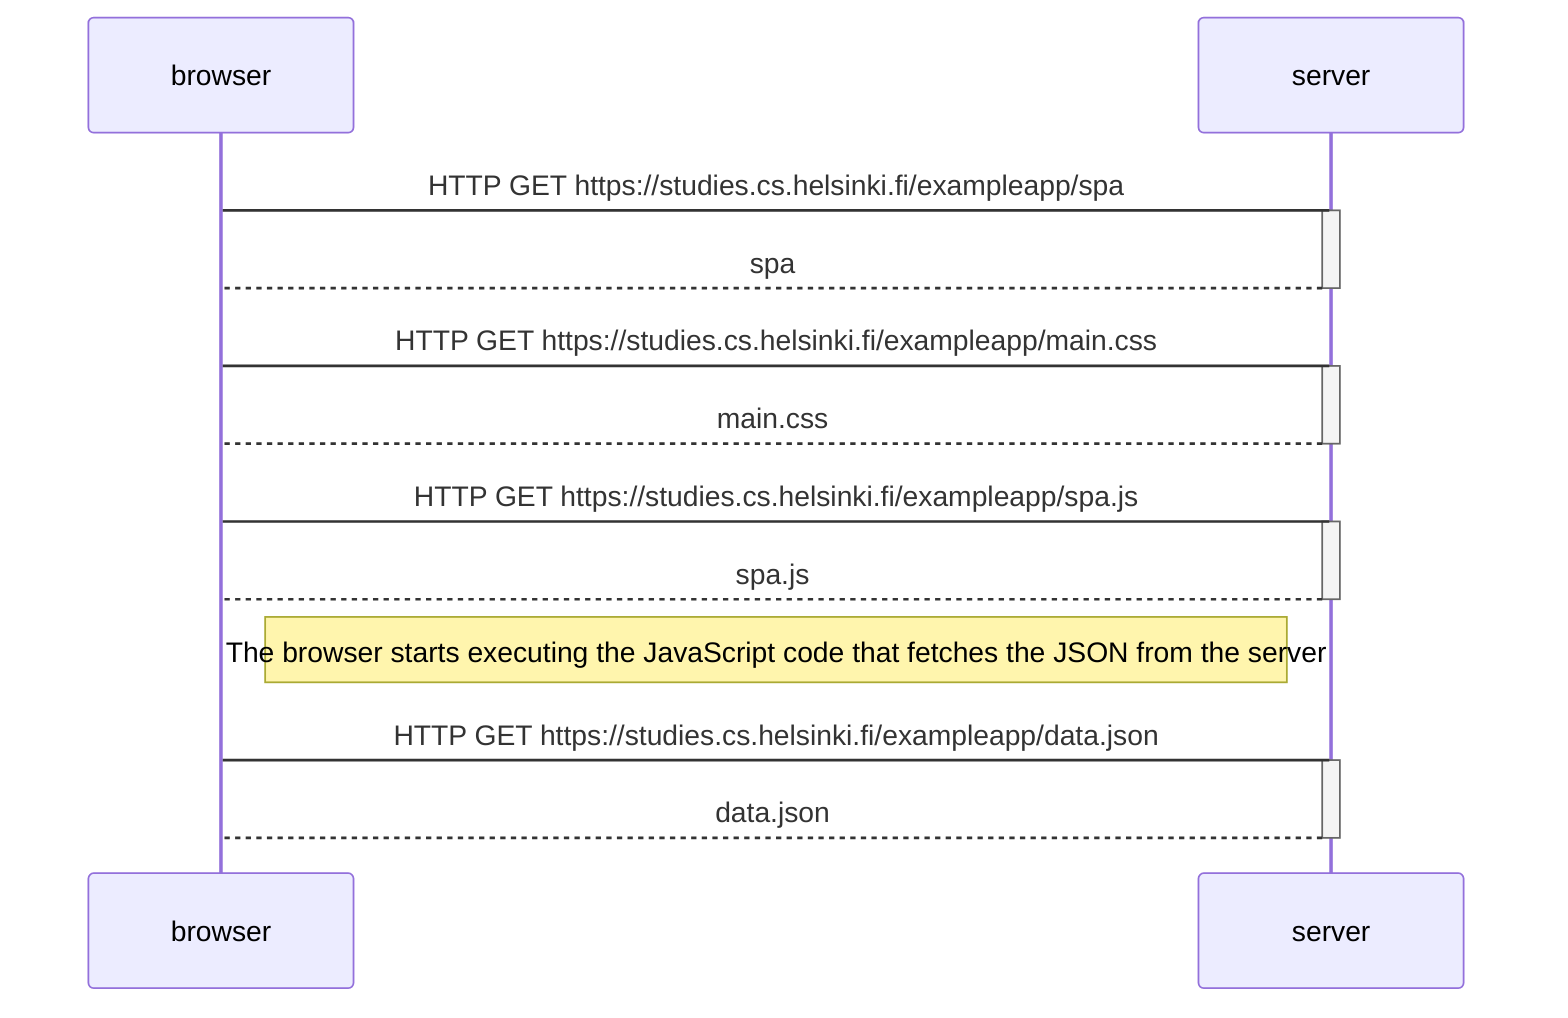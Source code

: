 sequenceDiagram
  participant browser
  participant server
  
  browser->server: HTTP GET https://studies.cs.helsinki.fi/exampleapp/spa
  activate server
  server-->browser: spa
  deactivate server

  browser->server: HTTP GET https://studies.cs.helsinki.fi/exampleapp/main.css
  activate server
  server-->browser: main.css
  deactivate server

  browser->server: HTTP GET https://studies.cs.helsinki.fi/exampleapp/spa.js
  activate server
  server-->browser: spa.js
  deactivate server

  Note right of browser: The browser starts executing the JavaScript code that fetches the JSON from the server

  browser->server: HTTP GET https://studies.cs.helsinki.fi/exampleapp/data.json
  activate server
  server-->browser: data.json
  deactivate server